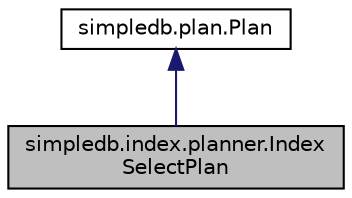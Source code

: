 digraph "simpledb.index.planner.IndexSelectPlan"
{
  edge [fontname="Helvetica",fontsize="10",labelfontname="Helvetica",labelfontsize="10"];
  node [fontname="Helvetica",fontsize="10",shape=record];
  Node2 [label="simpledb.index.planner.Index\lSelectPlan",height=0.2,width=0.4,color="black", fillcolor="grey75", style="filled", fontcolor="black"];
  Node3 -> Node2 [dir="back",color="midnightblue",fontsize="10",style="solid",fontname="Helvetica"];
  Node3 [label="simpledb.plan.Plan",height=0.2,width=0.4,color="black", fillcolor="white", style="filled",URL="$interfacesimpledb_1_1plan_1_1Plan.html"];
}
